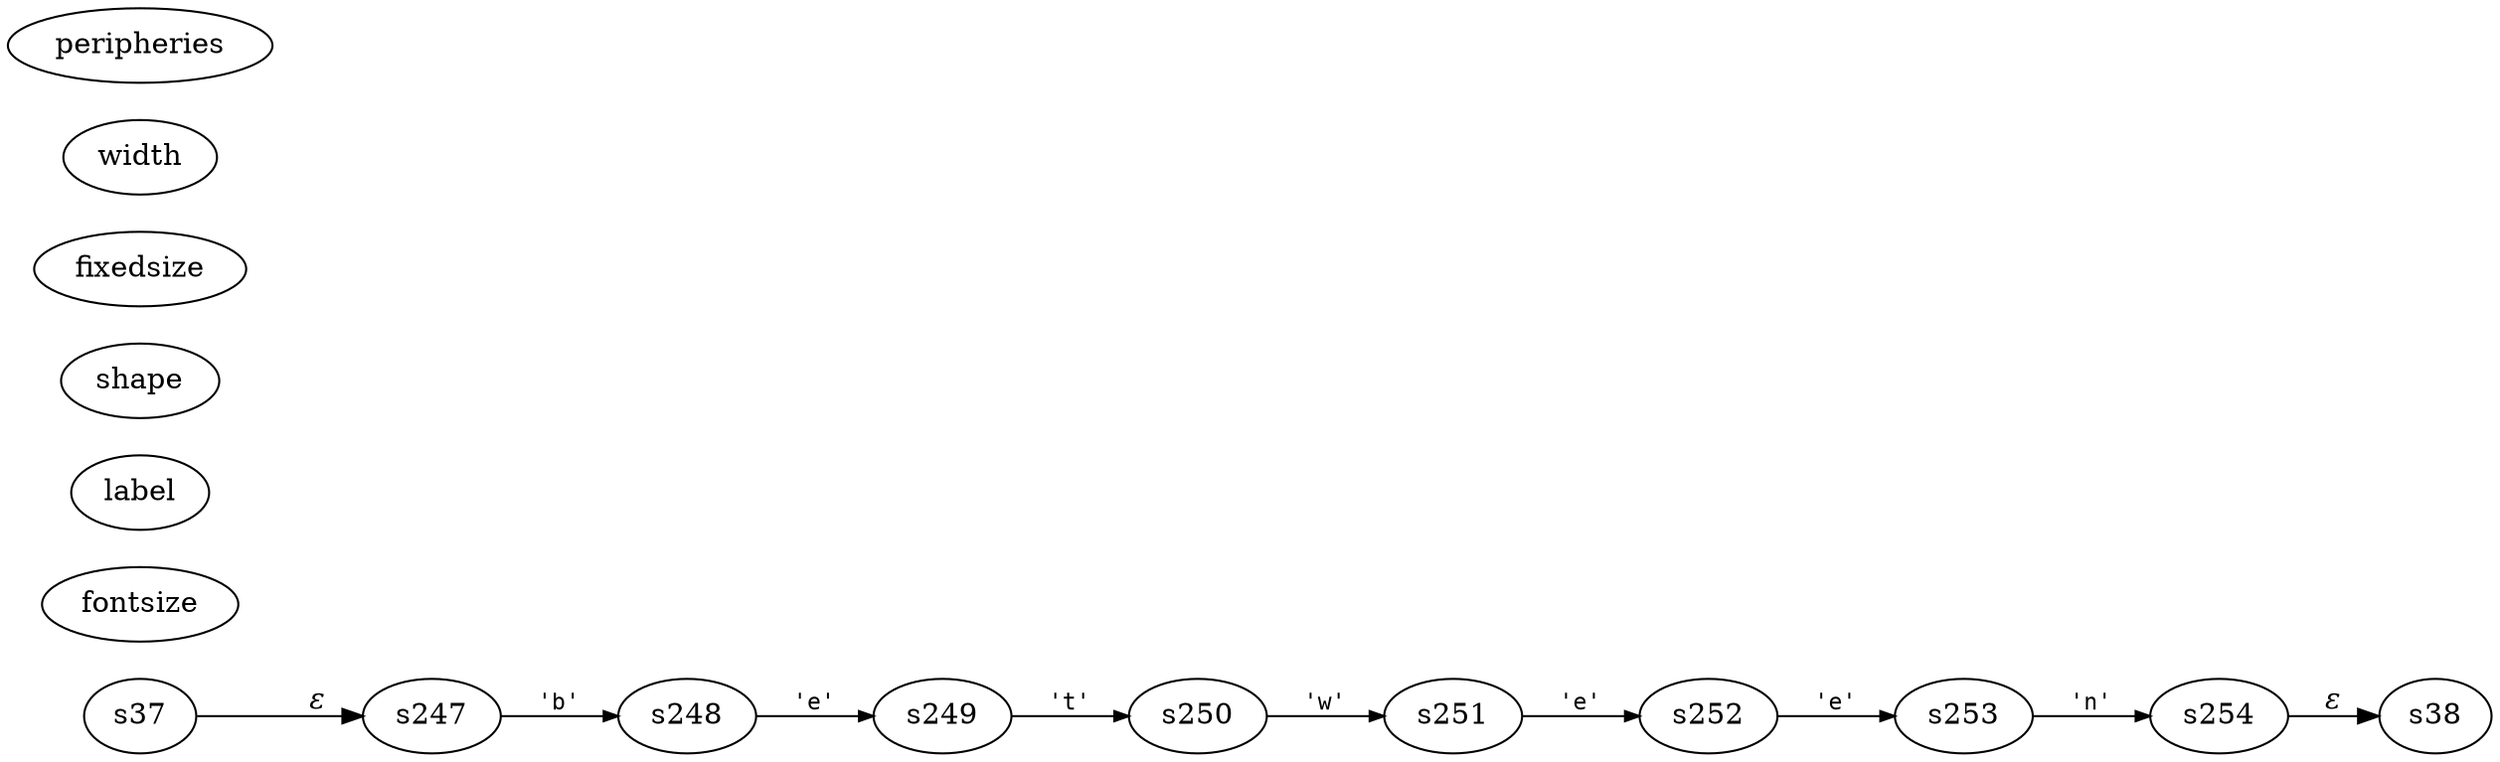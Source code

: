 digraph ATN {
rankdir=LR;
s38{fontsize:11, label:"38", shape:"doublecircle", fixedsize:true, width:.6};
s37{fontsize:11,label:"37", shape:"circle", fixedsize:true, width:.55, peripheries:1};
s247{fontsize:11,label:"247", shape:"circle", fixedsize:true, width:.55, peripheries:1};
s248{fontsize:11,label:"248", shape:"circle", fixedsize:true, width:.55, peripheries:1};
s249{fontsize:11,label:"249", shape:"circle", fixedsize:true, width:.55, peripheries:1};
s250{fontsize:11,label:"250", shape:"circle", fixedsize:true, width:.55, peripheries:1};
s251{fontsize:11,label:"251", shape:"circle", fixedsize:true, width:.55, peripheries:1};
s252{fontsize:11,label:"252", shape:"circle", fixedsize:true, width:.55, peripheries:1};
s253{fontsize:11,label:"253", shape:"circle", fixedsize:true, width:.55, peripheries:1};
s254{fontsize:11,label:"254", shape:"circle", fixedsize:true, width:.55, peripheries:1};
s37 -> s247 [fontname="Times-Italic", label="&epsilon;"];
s247 -> s248 [fontsize=11, fontname="Courier", arrowsize=.7, label = "'b'", arrowhead = normal];
s248 -> s249 [fontsize=11, fontname="Courier", arrowsize=.7, label = "'e'", arrowhead = normal];
s249 -> s250 [fontsize=11, fontname="Courier", arrowsize=.7, label = "'t'", arrowhead = normal];
s250 -> s251 [fontsize=11, fontname="Courier", arrowsize=.7, label = "'w'", arrowhead = normal];
s251 -> s252 [fontsize=11, fontname="Courier", arrowsize=.7, label = "'e'", arrowhead = normal];
s252 -> s253 [fontsize=11, fontname="Courier", arrowsize=.7, label = "'e'", arrowhead = normal];
s253 -> s254 [fontsize=11, fontname="Courier", arrowsize=.7, label = "'n'", arrowhead = normal];
s254 -> s38 [fontname="Times-Italic", label="&epsilon;"];
}